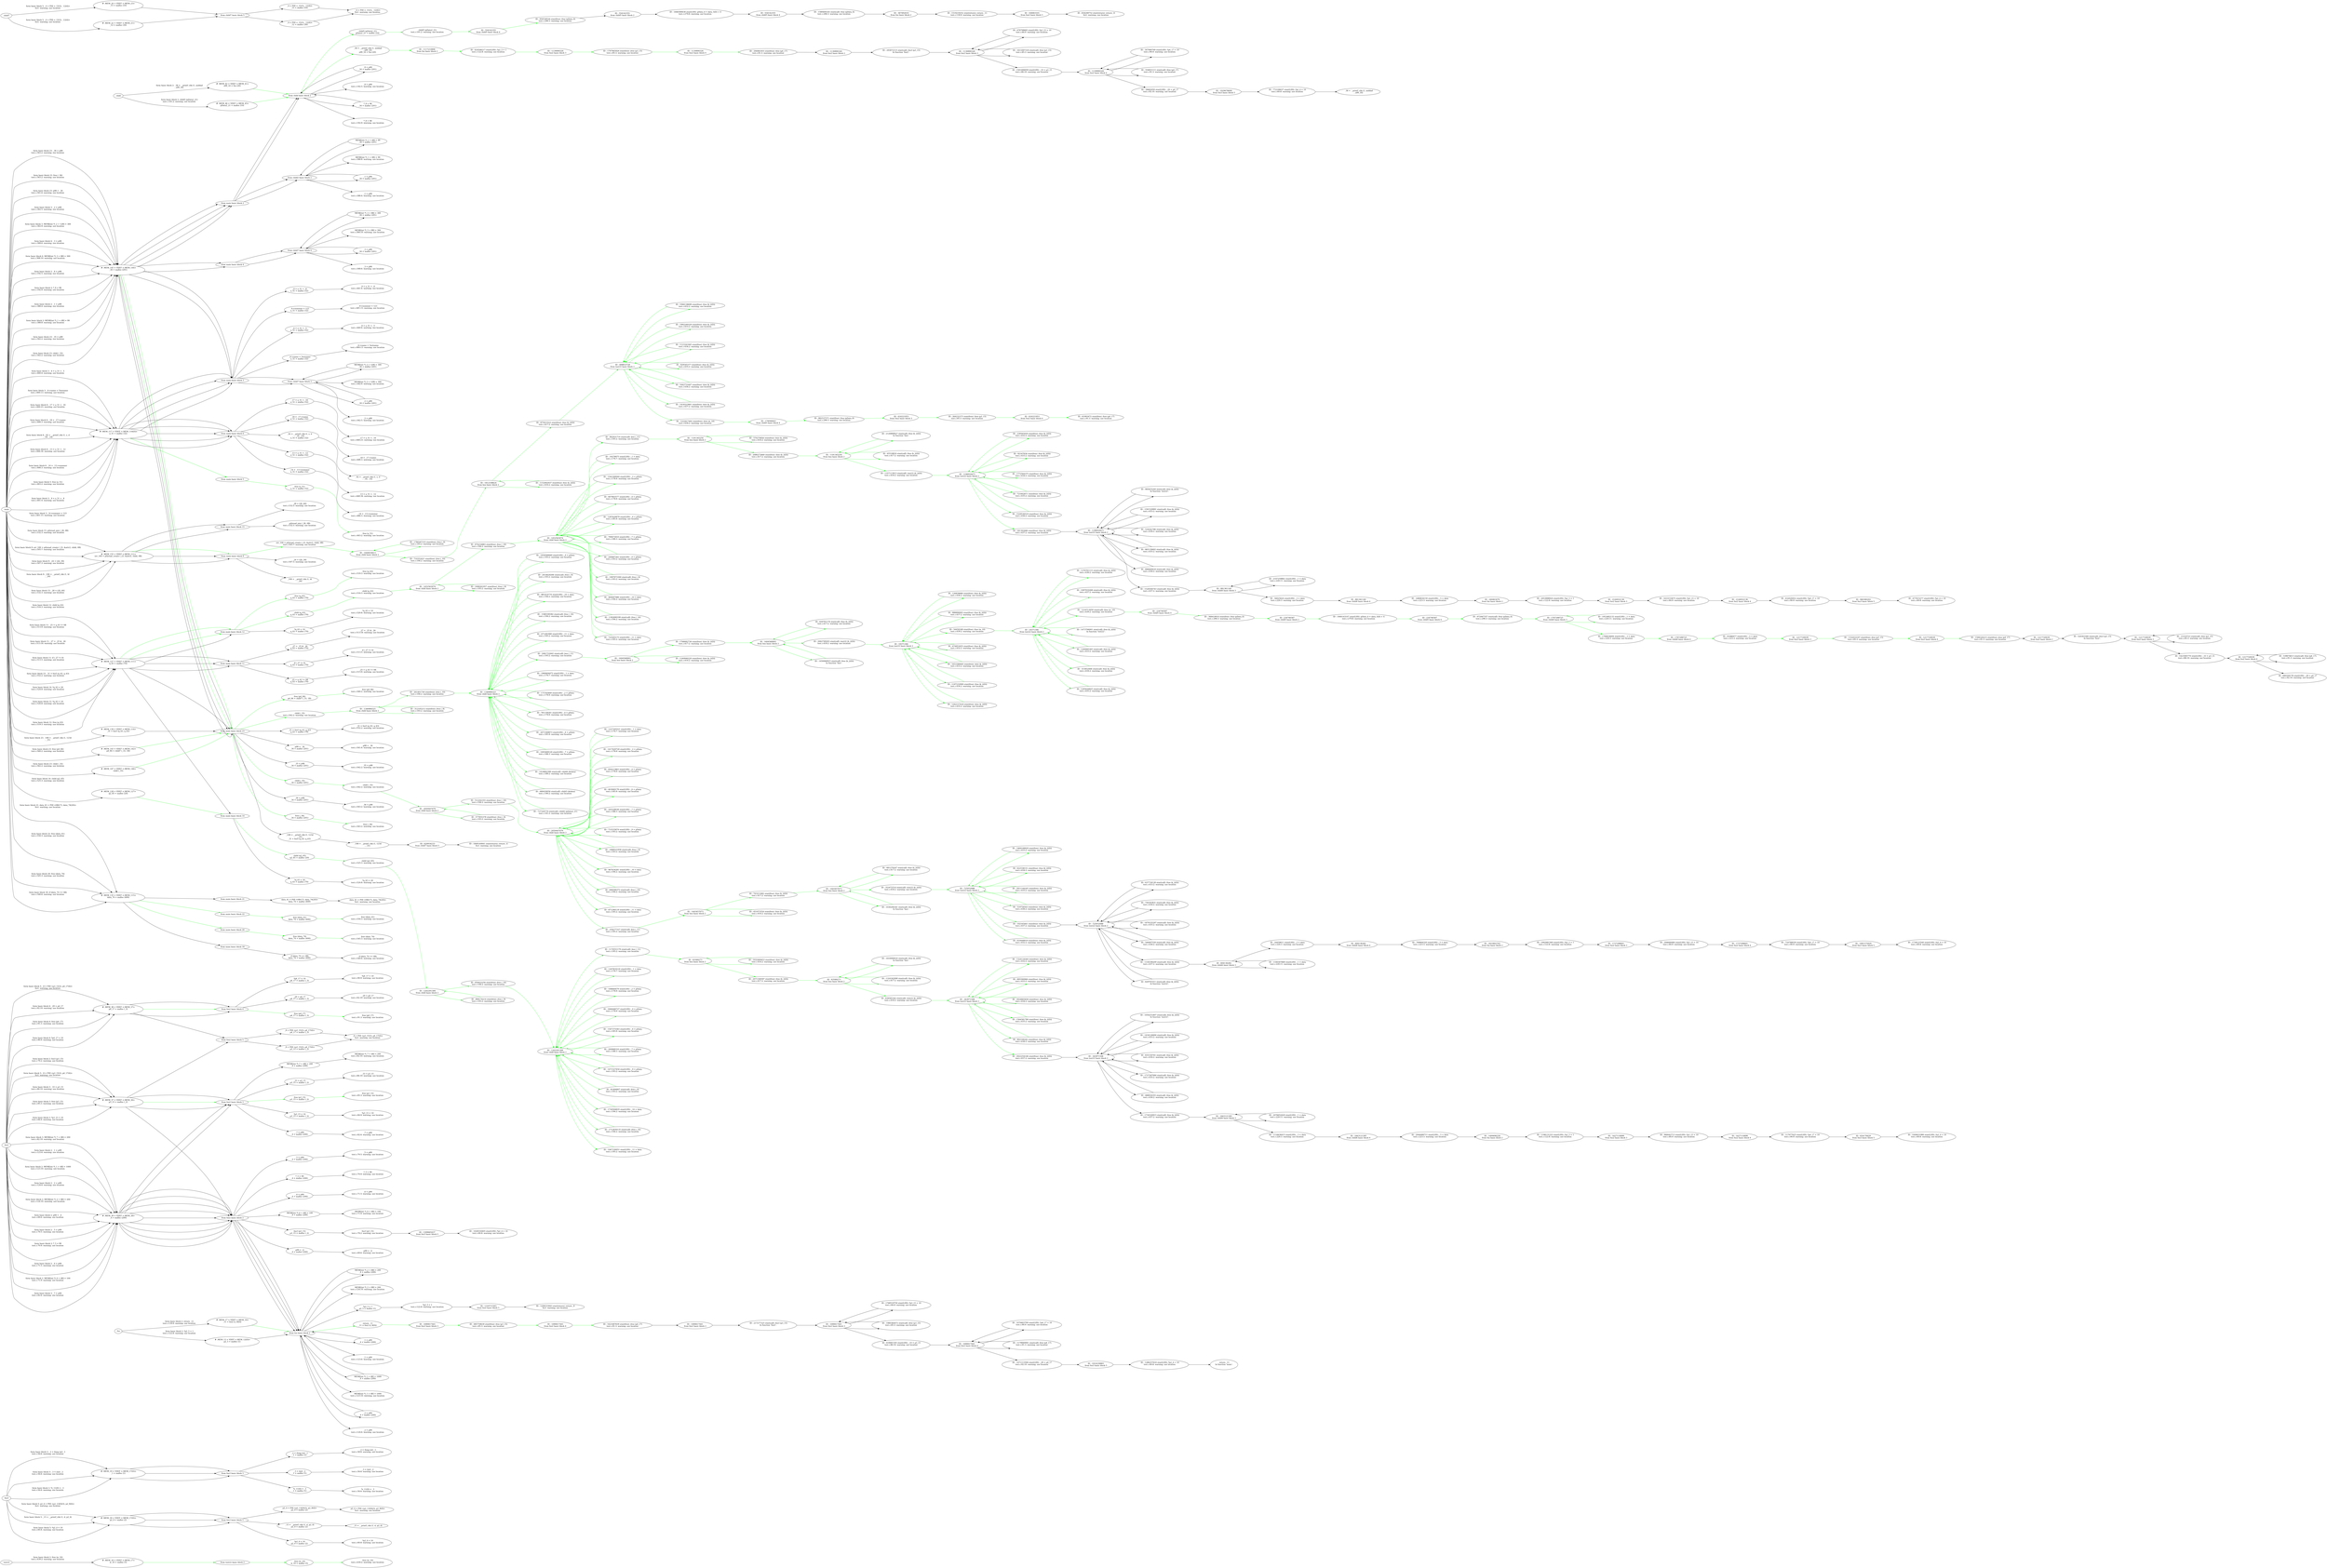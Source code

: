 digraph {rankdir = LR; rank=same; nodesep=1.0; 


" test22
"->


" # .MEM_18 = VDEF <.MEM_17>
w_10 = malloc (5)

"

[label=" form basic block 2: free (w_10)
test.c:439:2: warning: use location

" ]

" # .MEM_18 = VDEF <.MEM_17>
w_10 = malloc (5)

"->

" from test22 basic block 2"


->" free (w_10)
w_10 = malloc (5)
"

->" free (w_10)
test.c:439:2: warning: use location

"

[color="green" ]








" foo3
"->


" # .MEM_19 = VDEF <.MEM_17(D)>
_1 = malloc (1)

"

[label=" form basic block 3: _2 = (long int) _1
test.c:56:6: warning: use location

" ]

" # .MEM_19 = VDEF <.MEM_17(D)>
_1 = malloc (1)

"->

" from foo3 basic block 3"


->" _2 = (long int) _1
_1 = malloc (1)
"

->" _2 = (long int) _1
test.c:56:6: warning: use location

"

" foo3
"->


" # .MEM_19 = VDEF <.MEM_17(D)>
_1 = malloc (1)

"

[label=" form basic block 3: _3 = (int) _2
test.c:56:6: warning: use location

" ]

" # .MEM_19 = VDEF <.MEM_17(D)>
_1 = malloc (1)

"->

" from foo3 basic block 3"


->" _3 = (int) _2
_1 = malloc (1)
"

->" _3 = (int) _2
test.c:56:6: warning: use location

"

" foo3
"->


" # .MEM_19 = VDEF <.MEM_17(D)>
_1 = malloc (1)

"

[label=" form basic block 3: *z_11(D) = _3
test.c:56:6: warning: use location

" ]

" # .MEM_19 = VDEF <.MEM_17(D)>
_1 = malloc (1)

"->

" from foo3 basic block 3"


->" *z_11(D) = _3
_1 = malloc (1)
"

->" *z_11(D) = _3
test.c:56:6: warning: use location

"








" foo3
"->


" # .MEM_18 = VDEF <.MEM_17(D)>
p2_9 = malloc (2)

"

[label=" form basic block 5: p2_4 = PHI <p2_13(D)(3), p2_9(4)>
lto1: warning: use location
" ]

" # .MEM_18 = VDEF <.MEM_17(D)>
p2_9 = malloc (2)

"->

" from foo3 basic block 5"


->" p2_4 = PHI <p2_13(D)(3), p2_9(4)>
p2_9 = malloc (2)
"

->" p2_4 = PHI <p2_13(D)(3), p2_9(4)>
lto1: warning: use location
"


" foo3
"->


" # .MEM_18 = VDEF <.MEM_17(D)>
p2_9 = malloc (2)

"

[label=" form basic block 5: _15 = __printf_chk (1, d, p2_4)
" ]

" # .MEM_18 = VDEF <.MEM_17(D)>
p2_9 = malloc (2)

"->

" from foo3 basic block 5"


->" _15 = __printf_chk (1, d, p2_4)
p2_9 = malloc (2)
"

->" _15 = __printf_chk (1, d, p2_4)
"


" foo3
"->


" # .MEM_18 = VDEF <.MEM_17(D)>
p2_9 = malloc (2)

"

[label=" form basic block 5: *p2_4 = 10
test.c:60:8: warning: use location

" ]

" # .MEM_18 = VDEF <.MEM_17(D)>
p2_9 = malloc (2)

"->

" from foo3 basic block 5"


->" *p2_4 = 10
p2_9 = malloc (2)
"

->" *p2_4 = 10
test.c:60:8: warning: use location

"














" foo2
"->


" # .MEM_37 = VDEF <.MEM_36>
p3_15 = malloc (_2)

"

[label=" form basic block 5: _8 = PHI <p3_15(3), p4_17(4)>
lto1: warning: use location
" ]

" # .MEM_37 = VDEF <.MEM_36>
p3_15 = malloc (_2)

"->

" from foo2 basic block 5"


->" _8 = PHI <p3_15(3), p4_17(4)>
p3_15 = malloc (_2)
"

->" _8 = PHI <p3_15(3), p4_17(4)>
lto1: warning: use location
"


" foo2
"->


" # .MEM_37 = VDEF <.MEM_36>
p3_15 = malloc (_2)

"

[label=" form basic block 3: _33 = p3_15
test.c:86:10: warning: use location

" ]

" # .MEM_37 = VDEF <.MEM_36>
p3_15 = malloc (_2)

"->

" from foo2 basic block 3"


->" _33 = p3_15
p3_15 = malloc (_2)
"

->" _33 = p3_15
test.c:86:10: warning: use location

"

" foo2
"->


" # .MEM_37 = VDEF <.MEM_36>
p3_15 = malloc (_2)

"

[label=" form basic block 3: free (p3_15)
test.c:85:3: warning: use location

" ]

" # .MEM_37 = VDEF <.MEM_36>
p3_15 = malloc (_2)

"->

" from foo2 basic block 3"


->" free (p3_15)
p3_15 = malloc (_2)
"

->" free (p3_15)
test.c:85:3: warning: use location

"

[color="green" ]


" foo2
"->


" # .MEM_37 = VDEF <.MEM_36>
p3_15 = malloc (_2)

"

[label=" form basic block 3: *p3_15 = 10
test.c:84:9: warning: use location

" ]

" # .MEM_37 = VDEF <.MEM_36>
p3_15 = malloc (_2)

"->

" from foo2 basic block 3"


->" *p3_15 = 10
p3_15 = malloc (_2)
"

->" *p3_15 = 10
test.c:84:9: warning: use location

"

" foo2
"->


" # .MEM_37 = VDEF <.MEM_36>
p3_15 = malloc (_2)

"

[label=" form basic block 2: foo3 (p3_15)
test.c:79:2: warning: use location

" ]

" # .MEM_37 = VDEF <.MEM_36>
p3_15 = malloc (_2)

"->

" from foo2 basic block 2"


->" foo3 (p3_15)
p3_15 = malloc (_2)
"

->" foo3 (p3_15)
test.c:79:2: warning: use location

"


->"ID : 1309665437
from foo3 basic block 5"->


" ID : 1028316405 stmt(LHS) :*p2_4 = 10
test.c:60:8: warning: use location

"








" foo2
"->


" # .MEM_38 = VDEF <.MEM_37>
p4_17 = malloc (_3)

"

[label=" form basic block 5: _8 = PHI <p3_15(3), p4_17(4)>
lto1: warning: use location
" ]

" # .MEM_38 = VDEF <.MEM_37>
p4_17 = malloc (_3)

"->

" from foo2 basic block 5"


->" _8 = PHI <p3_15(3), p4_17(4)>
p4_17 = malloc (_3)
"

->" _8 = PHI <p3_15(3), p4_17(4)>
lto1: warning: use location
"


" foo2
"->


" # .MEM_38 = VDEF <.MEM_37>
p4_17 = malloc (_3)

"

[label=" form basic block 4: _29 = p4_17
test.c:92:10: warning: use location

" ]

" # .MEM_38 = VDEF <.MEM_37>
p4_17 = malloc (_3)

"->

" from foo2 basic block 4"


->" _29 = p4_17
p4_17 = malloc (_3)
"

->" _29 = p4_17
test.c:92:10: warning: use location

"

" foo2
"->


" # .MEM_38 = VDEF <.MEM_37>
p4_17 = malloc (_3)

"

[label=" form basic block 4: free (p4_17)
test.c:91:3: warning: use location

" ]

" # .MEM_38 = VDEF <.MEM_37>
p4_17 = malloc (_3)

"->

" from foo2 basic block 4"


->" free (p4_17)
p4_17 = malloc (_3)
"

->" free (p4_17)
test.c:91:3: warning: use location

"

[color="green" ]


" foo2
"->


" # .MEM_38 = VDEF <.MEM_37>
p4_17 = malloc (_3)

"

[label=" form basic block 4: *p4_17 = 10
test.c:90:9: warning: use location

" ]

" # .MEM_38 = VDEF <.MEM_37>
p4_17 = malloc (_3)

"->

" from foo2 basic block 4"


->" *p4_17 = 10
p4_17 = malloc (_3)
"

->" *p4_17 = 10
test.c:90:9: warning: use location

"








" foo2
"->


" # .MEM_39 = VDEF <.MEM_38>
_4 = malloc (200)

"

[label=" form basic block 2: p99 = _4
test.c:69:6: warning: use location

" ]

" # .MEM_39 = VDEF <.MEM_38>
_4 = malloc (200)

"->

" from foo2 basic block 2"


->" p99 = _4
_4 = malloc (200)
"

->" p99 = _4
test.c:69:6: warning: use location

"

" foo2
"->


" # .MEM_39 = VDEF <.MEM_38>
_4 = malloc (200)

"

[label=" form basic block 2: _5 = p99
test.c:70:5: warning: use location

" ]

" # .MEM_39 = VDEF <.MEM_38>
_4 = malloc (200)

"->

" from foo2 basic block 2"


->" _5 = p99
_4 = malloc (200)
"

->" _5 = p99
test.c:70:5: warning: use location

"

" foo2
"->


" # .MEM_39 = VDEF <.MEM_38>
_4 = malloc (200)

"

[label=" form basic block 2: *_5 = 99
test.c:70:9: warning: use location

" ]

" # .MEM_39 = VDEF <.MEM_38>
_4 = malloc (200)

"->

" from foo2 basic block 2"


->" *_5 = 99
_4 = malloc (200)
"

->" *_5 = 99
test.c:70:9: warning: use location

"

" foo2
"->


" # .MEM_39 = VDEF <.MEM_38>
_4 = malloc (200)

"

[label=" form basic block 2: _6 = p99
test.c:71:5: warning: use location

" ]

" # .MEM_39 = VDEF <.MEM_38>
_4 = malloc (200)

"->

" from foo2 basic block 2"


->" _6 = p99
_4 = malloc (200)
"

->" _6 = p99
test.c:71:5: warning: use location

"

" foo2
"->


" # .MEM_39 = VDEF <.MEM_38>
_4 = malloc (200)

"

[label=" form basic block 2: MEM[(int *)_6 + 4B] = 100
test.c:71:9: warning: use location

" ]

" # .MEM_39 = VDEF <.MEM_38>
_4 = malloc (200)

"->

" from foo2 basic block 2"


->" MEM[(int *)_6 + 4B] = 100
_4 = malloc (200)
"

->" MEM[(int *)_6 + 4B] = 100
test.c:71:9: warning: use location

"

" foo2
"->


" # .MEM_39 = VDEF <.MEM_38>
_4 = malloc (200)

"

[label=" form basic block 3: _7 = p99
test.c:82:6: warning: use location

" ]

" # .MEM_39 = VDEF <.MEM_38>
_4 = malloc (200)

"->

" from foo2 basic block 3"


->" _7 = p99
_4 = malloc (200)
"

->" _7 = p99
test.c:82:6: warning: use location

"

" foo2
"->


" # .MEM_39 = VDEF <.MEM_38>
_4 = malloc (200)

"

[label=" form basic block 3: MEM[(int *)_7 + 4B] = 200
test.c:82:10: warning: use location

" ]

" # .MEM_39 = VDEF <.MEM_38>
_4 = malloc (200)

"->

" from foo2 basic block 3"


->" MEM[(int *)_7 + 4B] = 200
_4 = malloc (200)
"

->" MEM[(int *)_7 + 4B] = 200
test.c:82:10: warning: use location

"

" foo2
"->


" # .MEM_39 = VDEF <.MEM_38>
_4 = malloc (200)

"

[label=" form basic block 2: _1 = p99
test.c:123:6: warning: use location

" ]

" # .MEM_39 = VDEF <.MEM_38>
_4 = malloc (200)

"->

" from foo2 basic block 2"


->" from foo basic block 2"

->" _1 = p99
_4 = malloc (200)
"

->" from foo basic block 2"

->" _1 = p99
test.c:123:6: warning: use location

"

" foo2
"->


" # .MEM_39 = VDEF <.MEM_38>
_4 = malloc (200)

"

[label=" form basic block 2: MEM[(int *)_1 + 4B] = 1000
test.c:123:10: warning: use location

" ]

" # .MEM_39 = VDEF <.MEM_38>
_4 = malloc (200)

"->

" from foo2 basic block 2"


->" from foo basic block 2"

->" MEM[(int *)_1 + 4B] = 1000
_4 = malloc (200)
"

->" from foo basic block 2"

->" MEM[(int *)_1 + 4B] = 1000
test.c:123:10: warning: use location

"

" foo2
"->


" # .MEM_39 = VDEF <.MEM_38>
_4 = malloc (200)

"

[label=" form basic block 2: _2 = p99
test.c:124:6: warning: use location

" ]

" # .MEM_39 = VDEF <.MEM_38>
_4 = malloc (200)

"->

" from foo2 basic block 2"


->" from foo basic block 2"

->" _2 = p99
_4 = malloc (200)
"

->" from foo basic block 2"

->" _2 = p99
test.c:124:6: warning: use location

"

" foo2
"->


" # .MEM_39 = VDEF <.MEM_38>
_4 = malloc (200)

"

[label=" form basic block 2: MEM[(int *)_2 + 8B] = 200
test.c:124:10: warning: use location

" ]

" # .MEM_39 = VDEF <.MEM_38>
_4 = malloc (200)

"->

" from foo2 basic block 2"


->" from foo basic block 2"

->" MEM[(int *)_2 + 8B] = 200
_4 = malloc (200)
"

->" from foo basic block 2"

->" MEM[(int *)_2 + 8B] = 200
test.c:124:10: warning: use location

"








" foo
"->


" # .MEM_13 = VDEF <.MEM_12(D)>
p2_5 = malloc (1)

"

[label=" form basic block 2: *p2_5 = 1
test.c:122:8: warning: use location

" ]

" # .MEM_13 = VDEF <.MEM_12(D)>
p2_5 = malloc (1)

"->

" from foo basic block 2"


->" *p2_5 = 1
p2_5 = malloc (1)
"

->" *p2_5 = 1
test.c:122:8: warning: use location

"








->" ID : 1316715363
from foo2 basic block 5"->

" ID : 1208333943 stmt(return) :return _8
lto1: warning: use location
"


" foo
"->


" # .MEM_17 = VDEF <.MEM_16>
_11 = foo2 (z_9(D))

"

[label=" form basic block 2: return _11
test.c:139:9: warning: use location
" ]

" # .MEM_17 = VDEF <.MEM_16>
_11 = foo2 (z_9(D))

"->

" from foo basic block 2"


->" return _11
_11 = foo2 (z_9(D))
"


->" ID : 1090617441
from foo2 basic block 3"->

" ID : 685759639 stmt(free) :free (p3_15)
test.c:85:3: warning: use location
"

[color="green" ]

" ID : 685759639 stmt(free) :free (p3_15)
test.c:85:3: warning: use location
"


->" ID : 1090617441
from foo2 basic block 4"->

" ID : 1621687839 stmt(free) :free (p4_17)
test.c:91:3: warning: use location
"

[color="green" ]

" ID : 1621687839 stmt(free) :free (p4_17)
test.c:91:3: warning: use location
"


->"ID : 1090617441
from foo2 basic block 2"->

" ID : 217277325 stmt(call) :foo3 (p3_15)
In function ‘foo2’:

"


->"ID : 1090617441
from foo2 basic block 3"->


" ID : 1768519750 stmt(LHS) :*p3_15 = 10
test.c:84:9: warning: use location

"


->"ID : 1090617441
from foo2 basic block 3"->

" ID : 1980360472 stmt(call) :free (p3_15)
test.c:85:3: warning: use location

"


->"ID : 1090617441
from foo2 basic block 3"->


" ID : 618461165 stmt(LHS) :_33 = p3_15
test.c:86:10: warning: use location

"


->"ID : 1090617441
from foo2 basic block 4"->


" ID : 1070603700 stmt(LHS) :*p4_17 = 10
test.c:90:9: warning: use location

"


->"ID : 1090617441
from foo2 basic block 4"->

" ID : 1179840941 stmt(call) :free (p4_17)
test.c:91:3: warning: use location

"


->"ID : 1090617441
from foo2 basic block 4"->


" ID : 1471113594 stmt(LHS) :_29 = p4_17
test.c:92:10: warning: use location

"


->"ID : 1910239883
from foo3 basic block 5"->


" ID : 1286257616 stmt(LHS) :*p2_4 = 10
test.c:60:8: warning: use location

"


->" return _11
In function ‘main’:

"














" child
"->


" # .MEM_46 = VDEF <.MEM_45>
pData2_21 = malloc (10)

"

[label=" form basic block 2: child5 (pData2_21)
test.c:191:2: warning: use location

" ]

" # .MEM_46 = VDEF <.MEM_45>
pData2_21 = malloc (10)

"->

" from child basic block 2"


->" child5 (pData2_21)
pData2_21 = malloc (10)
"

->" child5 (pData2_21)
test.c:191:2: warning: use location

"


->" ID : 554142355
from child5 basic block 4"->

" ID : 950538526 stmt(free) :free (pData_6)
test.c:296:3: warning: use location
"

[color="green" ]

" ID : 950538526 stmt(free) :free (pData_6)
test.c:296:3: warning: use location
"


->"ID : 554142355
from child5 basic block 2"->


" ID : 1846580639 stmt(LHS) :pData_6 = data_5(D) + 4
test.c:279:8: warning: use location

"


->"ID : 554142355
from child5 basic block 4"->

" ID : 1589494165 stmt(call) :free (pData_6)
test.c:296:3: warning: use location

"








->" ID : 367492010
from foo basic block 2"->

" ID : 1519219252 stmt(return) :return _11
test.c:139:9: warning: use location
"


->" ID : 164663101
from foo2 basic block 5"->

" ID : 834208752 stmt(return) :return _8
lto1: warning: use location
"


" child
"->


" # .MEM_42 = VDEF <.MEM_41>
a99_16 = foo (20)

"

[label=" form basic block 2: _38 = __printf_chk (1, asddad
, a99_16)
" ]

" # .MEM_42 = VDEF <.MEM_41>
a99_16 = foo (20)

"->

" from child basic block 2"


->" _38 = __printf_chk (1, asddad
, a99_16)
a99_16 = foo (20)
"


->"ID : 1117233806
from foo basic block 2"->


" ID : 624508217 stmt(LHS) :*p2_5 = 1
test.c:122:8: warning: use location

"


->" ID : 1130890326
from foo2 basic block 3"->

" ID : 1797965926 stmt(free) :free (p3_15)
test.c:85:3: warning: use location
"

[color="green" ]

" ID : 1797965926 stmt(free) :free (p3_15)
test.c:85:3: warning: use location
"


->" ID : 1130890326
from foo2 basic block 4"->

" ID : 294981955 stmt(free) :free (p4_17)
test.c:91:3: warning: use location
"

[color="green" ]

" ID : 294981955 stmt(free) :free (p4_17)
test.c:91:3: warning: use location
"


->"ID : 1130890326
from foo2 basic block 2"->

" ID : 293072115 stmt(call) :foo3 (p3_15)
In function ‘foo2’:

"


->"ID : 1130890326
from foo2 basic block 3"->


" ID : 678798683 stmt(LHS) :*p3_15 = 10
test.c:84:9: warning: use location

"


->"ID : 1130890326
from foo2 basic block 3"->

" ID : 1611697318 stmt(call) :free (p3_15)
test.c:85:3: warning: use location

"


->"ID : 1130890326
from foo2 basic block 3"->


" ID : 1501406059 stmt(LHS) :_33 = p3_15
test.c:86:10: warning: use location

"


->"ID : 1130890326
from foo2 basic block 4"->


" ID : 307990769 stmt(LHS) :*p4_17 = 10
test.c:90:9: warning: use location

"


->"ID : 1130890326
from foo2 basic block 4"->

" ID : 554831111 stmt(call) :free (p4_17)
test.c:91:3: warning: use location

"


->"ID : 1130890326
from foo2 basic block 4"->


" ID : 39682050 stmt(LHS) :_29 = p4_17
test.c:92:10: warning: use location

"


->"ID : 1929678608
from foo3 basic block 5"->


" ID : 772108437 stmt(LHS) :*p2_4 = 10
test.c:60:8: warning: use location

"


->" _38 = __printf_chk (1, asddad
, a99_16)
"








" child7
"->


" # .MEM_24 = VDEF <.MEM_23>
_15 = malloc (10)

"

[label=" form basic block 5: _4 = PHI <_15(3), _12(4)>
lto1: warning: use location
" ]

" # .MEM_24 = VDEF <.MEM_23>
_15 = malloc (10)

"->

" from child7 basic block 5"


->" _4 = PHI <_15(3), _12(4)>
_15 = malloc (10)
"

->" _4 = PHI <_15(3), _12(4)>
lto1: warning: use location
"








" child7
"->


" # .MEM_22 = VDEF <.MEM_21>
_12 = malloc (30)

"

[label=" form basic block 5: _4 = PHI <_15(3), _12(4)>
lto1: warning: use location
" ]

" # .MEM_22 = VDEF <.MEM_21>
_12 = malloc (30)

"->

" from child7 basic block 5"


->" _4 = PHI <_15(3), _12(4)>
_12 = malloc (30)
"

->" _4 = PHI <_15(3), _12(4)>
lto1: warning: use location
"








" main
"->


" # .MEM_117 = VDEF <.MEM_116(D)>
a_51 = malloc (32)

"

[label=" form basic block 6: _17 = a_51 + _16
test.c:466:23: warning: use location

" ]

" # .MEM_117 = VDEF <.MEM_116(D)>
a_51 = malloc (32)

"->

" from main basic block 6"


->" _17 = a_51 + _16
a_51 = malloc (32)
"

->" _17 = a_51 + _16
test.c:466:23: warning: use location

"

" main
"->


" # .MEM_117 = VDEF <.MEM_116(D)>
a_51 = malloc (32)

"

[label=" form basic block 6: _18 = _17->name
test.c:466:3: warning: use location

" ]

" # .MEM_117 = VDEF <.MEM_116(D)>
a_51 = malloc (32)

"->

" from main basic block 6"


->" _18 = _17->name
a_51 = malloc (32)
"

->" _18 = _17->name
test.c:466:3: warning: use location

"

" main
"->


" # .MEM_117 = VDEF <.MEM_116(D)>
a_51 = malloc (32)

"

[label=" form basic block 6: _92 = __printf_chk (1, s, d
, _18, _14)
" ]

" # .MEM_117 = VDEF <.MEM_116(D)>
a_51 = malloc (32)

"->

" from main basic block 6"


->" _92 = __printf_chk (1, s, d
, _18, _14)
a_51 = malloc (32)
"

->" _92 = __printf_chk (1, s, d
, _18, _14)
"


" main
"->


" # .MEM_117 = VDEF <.MEM_116(D)>
a_51 = malloc (32)

"

[label=" form basic block 6: _13 = a_51 + _12
test.c:466:34: warning: use location

" ]

" # .MEM_117 = VDEF <.MEM_116(D)>
a_51 = malloc (32)

"->

" from main basic block 6"


->" _13 = a_51 + _12
a_51 = malloc (32)
"

->" _13 = a_51 + _12
test.c:466:34: warning: use location

"

" main
"->


" # .MEM_117 = VDEF <.MEM_116(D)>
a_51 = malloc (32)

"

[label=" form basic block 6: _14 = _13->nummer
test.c:466:3: warning: use location

" ]

" # .MEM_117 = VDEF <.MEM_116(D)>
a_51 = malloc (32)

"->

" from main basic block 6"


->" _14 = _13->nummer
a_51 = malloc (32)
"

->" _14 = _13->nummer
test.c:466:3: warning: use location

"

" main
"->


" # .MEM_117 = VDEF <.MEM_116(D)>
a_51 = malloc (32)

"

[label=" form basic block 5: free (a_51)
test.c:463:2: warning: use location

" ]

" # .MEM_117 = VDEF <.MEM_116(D)>
a_51 = malloc (32)

"->

" from main basic block 5"


->" free (a_51)
a_51 = malloc (32)
"

->" free (a_51)
test.c:463:2: warning: use location

"

[color="green" ]


" main
"->


" # .MEM_117 = VDEF <.MEM_116(D)>
a_51 = malloc (32)

"

[label=" form basic block 3: _9 = a_51 + _8
test.c:461:4: warning: use location

" ]

" # .MEM_117 = VDEF <.MEM_116(D)>
a_51 = malloc (32)

"->

" from main basic block 3"


->" _9 = a_51 + _8
a_51 = malloc (32)
"

->" _9 = a_51 + _8
test.c:461:4: warning: use location

"

" main
"->


" # .MEM_117 = VDEF <.MEM_116(D)>
a_51 = malloc (32)

"

[label=" form basic block 3: _9->nummer = 123
test.c:461:15: warning: use location

" ]

" # .MEM_117 = VDEF <.MEM_116(D)>
a_51 = malloc (32)

"->

" from main basic block 3"


->" _9->nummer = 123
a_51 = malloc (32)
"

->" _9->nummer = 123
test.c:461:15: warning: use location

"

" main
"->


" # .MEM_117 = VDEF <.MEM_116(D)>
a_51 = malloc (32)

"

[label=" form basic block 3: _6 = a_51 + _5
test.c:460:4: warning: use location

" ]

" # .MEM_117 = VDEF <.MEM_116(D)>
a_51 = malloc (32)

"->

" from main basic block 3"


->" _6 = a_51 + _5
a_51 = malloc (32)
"

->" _6 = a_51 + _5
test.c:460:4: warning: use location

"

" main
"->


" # .MEM_117 = VDEF <.MEM_116(D)>
a_51 = malloc (32)

"

[label=" form basic block 3: _6->name = Testname
test.c:460:13: warning: use location

" ]

" # .MEM_117 = VDEF <.MEM_116(D)>
a_51 = malloc (32)

"->

" from main basic block 3"


->" _6->name = Testname
a_51 = malloc (32)
"

->" _6->name = Testname
test.c:460:13: warning: use location

"











" main
"->


" # .MEM_155 = VDEF <.MEM_111>
err_100 = pthread_create (_23, &attr2, child, 0B)

"

[label=" form basic block 9: _24 = t2[i_39]
test.c:507:3: warning: use location

" ]

" # .MEM_155 = VDEF <.MEM_111>
err_100 = pthread_create (_23, &attr2, child, 0B)

"->

" from main basic block 9"

->" _24 = t2[i_39]
test.c:507:3: warning: use location

"

" main
"->


" # .MEM_155 = VDEF <.MEM_111>
err_100 = pthread_create (_23, &attr2, child, 0B)

"

[label=" form basic block 9: _106 = __printf_chk (1, ld
, _24)
" ]

" # .MEM_155 = VDEF <.MEM_111>
err_100 = pthread_create (_23, &attr2, child, 0B)

"->

" from main basic block 9"

->" _106 = __printf_chk (1, ld
, _24)
"


" main
"->


" # .MEM_155 = VDEF <.MEM_111>
err_100 = pthread_create (_23, &attr2, child, 0B)

"

[label=" form basic block 15: _28 = t2[i_40]
test.c:532:3: warning: use location

" ]

" # .MEM_155 = VDEF <.MEM_111>
err_100 = pthread_create (_23, &attr2, child, 0B)

"->

" from main basic block 15"

->" _28 = t2[i_40]
test.c:532:3: warning: use location

"

" main
"->


" # .MEM_155 = VDEF <.MEM_111>
err_100 = pthread_create (_23, &attr2, child, 0B)

"

[label=" form basic block 15: pthread_join (_28, 0B)
test.c:532:3: warning: use location

" ]

" # .MEM_155 = VDEF <.MEM_111>
err_100 = pthread_create (_23, &attr2, child, 0B)

"->

" from main basic block 15"

->" pthread_join (_28, 0B)
test.c:532:3: warning: use location

"


" main
"->


" # .MEM_155 = VDEF <.MEM_111>
err_100 = pthread_create (_23, &attr2, child, 0B)

"

[label=" form basic block 9: err_100 = pthread_create (_23, &attr2, child, 0B)
test.c:505:7: warning: use location
" ]

" # .MEM_155 = VDEF <.MEM_111>
err_100 = pthread_create (_23, &attr2, child, 0B)

"->

" from main basic block 9"

->" err_100 = pthread_create (_23, &attr2, child, 0B)
test.c:505:7: warning: use location
"


->" ID : 1444616613
from child basic block 2"->

" ID : 1780267333 stmt(free) :free (_9)
test.c:193:2: warning: use location
"

[color="green" ]

" ID : 1780267333 stmt(free) :free (_9)
test.c:193:2: warning: use location
"


->" ID : 1444616613
from child basic block 2"->

" ID : 710352421 stmt(free) :free (_10)
test.c:194:2: warning: use location
"

[color="green" ]

" ID : 710352421 stmt(free) :free (_10)
test.c:194:2: warning: use location
"


->" ID : 1812108624
from boo basic block 2"->

" ID : 1152002937 stmt(free) :free (b_2(D))
test.c:416:2: warning: use location
"

[color="green" ]

" ID : 1152002937 stmt(free) :free (b_2(D))
test.c:416:2: warning: use location
"


->" ID : 1812108624
from boo basic block 2"->

" ID : 875015523 stmt(free) :free (b_2(D))
test.c:417:2: warning: use location
"

[color="green" ]

" ID : 875015523 stmt(free) :free (b_2(D))
test.c:417:2: warning: use location
"


->" ID : 498833728
from test22 basic block 2"->

" ID : 1946138699 stmt(free) :free (k_2(D))
test.c:432:2: warning: use location
"

[color="green" ]

" ID : 1946138699 stmt(free) :free (k_2(D))
test.c:432:2: warning: use location
"


->" ID : 498833728
from test22 basic block 2"->

" ID : 1992249329 stmt(free) :free (k_2(D))
test.c:433:2: warning: use location
"

[color="green" ]

" ID : 1992249329 stmt(free) :free (k_2(D))
test.c:433:2: warning: use location
"


->" ID : 498833728
from test22 basic block 2"->

" ID : 1123341945 stmt(free) :free (k_2(D))
test.c:434:2: warning: use location
"

[color="green" ]

" ID : 1123341945 stmt(free) :free (k_2(D))
test.c:434:2: warning: use location
"


->" ID : 498833728
from test22 basic block 2"->

" ID : 929545377 stmt(free) :free (k_2(D))
test.c:435:2: warning: use location
"

[color="green" ]

" ID : 929545377 stmt(free) :free (k_2(D))
test.c:435:2: warning: use location
"


->" ID : 498833728
from test22 basic block 2"->

" ID : 1642731607 stmt(free) :free (k_2(D))
test.c:436:2: warning: use location
"

[color="green" ]

" ID : 1642731607 stmt(free) :free (k_2(D))
test.c:436:2: warning: use location
"


->" ID : 498833728
from test22 basic block 2"->

" ID : 1418323901 stmt(free) :free (k_2(D))
test.c:437:2: warning: use location
"

[color="green" ]

" ID : 1418323901 stmt(free) :free (k_2(D))
test.c:437:2: warning: use location
"


->" ID : 498833728
from test22 basic block 2"->

" ID : 1222617492 stmt(free) :free (w_10)
test.c:439:2: warning: use location
"

[color="green" ]

" ID : 1222617492 stmt(free) :free (w_10)
test.c:439:2: warning: use location
"


->" ID : 174046643
from child5 basic block 4"->

" ID : 882537571 stmt(free) :free (pData_6)
test.c:296:3: warning: use location
"

[color="green" ]

" ID : 882537571 stmt(free) :free (pData_6)
test.c:296:3: warning: use location
"


->" ID : 616221953
from foo2 basic block 3"->

" ID : 264232373 stmt(free) :free (p3_15)
test.c:85:3: warning: use location
"

[color="green" ]

" ID : 264232373 stmt(free) :free (p3_15)
test.c:85:3: warning: use location
"


->" ID : 616221953
from foo2 basic block 4"->

" ID : 61993472 stmt(free) :free (p4_17)
test.c:91:3: warning: use location
"

[color="green" ]

" ID : 61993472 stmt(free) :free (p4_17)
test.c:91:3: warning: use location
"








" main
"->


" # .MEM_127 = VDEF <.MEM_111>
q_63 = malloc (70)

"

[label=" form basic block 23: _31 = foo5 (q_63, q_63)
test.c:552:2: warning: use location

" ]

" # .MEM_127 = VDEF <.MEM_111>
q_63 = malloc (70)

"->

" from main basic block 23"


->" _31 = foo5 (q_63, q_63)
q_63 = malloc (70)
"

->" _31 = foo5 (q_63, q_63)
test.c:552:2: warning: use location

"


" main
"->


" # .MEM_127 = VDEF <.MEM_111>
q_63 = malloc (70)

"

[label=" form basic block 14: *q_63 = 20
test.c:524:8: warning: use location

" ]

" # .MEM_127 = VDEF <.MEM_111>
q_63 = malloc (70)

"->

" from main basic block 14"


->" *q_63 = 20
q_63 = malloc (70)
"

->" *q_63 = 20
test.c:524:8: warning: use location

"

" main
"->


" # .MEM_127 = VDEF <.MEM_111>
q_63 = malloc (70)

"

[label=" form basic block 12: *q_63 = 10
test.c:520:8: warning: use location

" ]

" # .MEM_127 = VDEF <.MEM_111>
q_63 = malloc (70)

"->

" from main basic block 12"


->" *q_63 = 10
q_63 = malloc (70)
"

->" *q_63 = 10
test.c:520:8: warning: use location

"

" main
"->


" # .MEM_127 = VDEF <.MEM_111>
q_63 = malloc (70)

"

[label=" form basic block 12: free (q_63)
test.c:519:3: warning: use location

" ]

" # .MEM_127 = VDEF <.MEM_111>
q_63 = malloc (70)

"->

" from main basic block 12"


->" free (q_63)
q_63 = malloc (70)
"

->" free (q_63)
test.c:519:3: warning: use location

"

[color="green" ]


" main
"->


" # .MEM_127 = VDEF <.MEM_111>
q_63 = malloc (70)

"

[label=" form basic block 12: child (q_63)
test.c:516:3: warning: use location

" ]

" # .MEM_127 = VDEF <.MEM_111>
q_63 = malloc (70)

"->

" from main basic block 12"


->" child (q_63)
q_63 = malloc (70)
"

->" child (q_63)
test.c:516:3: warning: use location

"


->" ID : 1452563074
from child basic block 2"->

" ID : 1008261957 stmt(free) :free (_9)
test.c:193:2: warning: use location
"

[color="green" ]

" ID : 1008261957 stmt(free) :free (_9)
test.c:193:2: warning: use location
"


->" ID : 1452563074
from child basic block 2"->

" ID : 674216883 stmt(free) :free (_10)
test.c:194:2: warning: use location
"

[color="green" ]

" ID : 674216883 stmt(free) :free (_10)
test.c:194:2: warning: use location
"


->"ID : 1452563074
from child basic block 2"->


" ID : 19278975 stmt(LHS) :_1 = data
test.c:176:7: warning: use location

"


->"ID : 1452563074
from child basic block 2"->


" ID : 1502340044 stmt(LHS) :_2 = pData
test.c:178:9: warning: use location

"


->"ID : 1452563074
from child basic block 2"->


" ID : 607903577 stmt(LHS) :_4 = pData
test.c:178:9: warning: use location

"


->"ID : 1452563074
from child basic block 2"->


" ID : 1287620879 stmt(LHS) :_6 = pData
test.c:185:9: warning: use location

"


->"ID : 1452563074
from child basic block 2"->


" ID : 799473010 stmt(LHS) :_7 = pData
test.c:188:3: warning: use location

"


->"ID : 1452563074
from child basic block 2"->


" ID : 240687262 stmt(LHS) :_9 = pData
test.c:193:2: warning: use location

"


->"ID : 1452563074
from child basic block 2"->

" ID : 1997973300 stmt(call) :free (_9)
test.c:193:2: warning: use location

"


->"ID : 1452563074
from child basic block 2"->


" ID : 464097986 stmt(LHS) :_10 = data
test.c:194:2: warning: use location

"


->"ID : 1452563074
from child basic block 2"->

" ID : 1392690199 stmt(call) :free (_10)
test.c:194:2: warning: use location

"


->"ID : 1452563074
from child basic block 2"->


" ID : 725505175 stmt(LHS) :_11 = data
test.c:195:2: warning: use location

"


->"ID : 1452563074
from child basic block 2"->

" ID : 962931714 stmt(call) :boo (_11)
test.c:195:2: warning: use location

"


->" ID : 1191345250
from boo basic block 2"->

" ID : 570270856 stmt(free) :free (b_2(D))
test.c:416:2: warning: use location
"

[color="green" ]

" ID : 570270856 stmt(free) :free (b_2(D))
test.c:416:2: warning: use location
"


->" ID : 1191345250
from boo basic block 2"->

" ID : 2086273660 stmt(free) :free (b_2(D))
test.c:417:2: warning: use location
"

[color="green" ]

" ID : 2086273660 stmt(free) :free (b_2(D))
test.c:417:2: warning: use location
"


->"ID : 1191345250
from boo basic block 2"->

" ID : 2120890627 stmt(call) :free (b_2(D))
In function ‘boo’:

"

->"ID : 1191345250
from boo basic block 2"->

" ID : 65518816 stmt(call) :free (b_2(D))
test.c:417:2: warning: use location

"

->"ID : 1191345250
from boo basic block 2"->

" ID : 1357113913 stmt(call) :test22 (b_2(D))
test.c:418:2: warning: use location

"


->" ID : 1196024471
from test22 basic block 2"->

" ID : 239565459 stmt(free) :free (k_2(D))
test.c:432:2: warning: use location
"

[color="green" ]

" ID : 239565459 stmt(free) :free (k_2(D))
test.c:432:2: warning: use location
"


->" ID : 1196024471
from test22 basic block 2"->

" ID : 92167836 stmt(free) :free (k_2(D))
test.c:433:2: warning: use location
"

[color="green" ]

" ID : 92167836 stmt(free) :free (k_2(D))
test.c:433:2: warning: use location
"


->" ID : 1196024471
from test22 basic block 2"->

" ID : 1772564375 stmt(free) :free (k_2(D))
test.c:434:2: warning: use location
"

[color="green" ]

" ID : 1772564375 stmt(free) :free (k_2(D))
test.c:434:2: warning: use location
"


->" ID : 1196024471
from test22 basic block 2"->

" ID : 721602871 stmt(free) :free (k_2(D))
test.c:435:2: warning: use location
"

[color="green" ]

" ID : 721602871 stmt(free) :free (k_2(D))
test.c:435:2: warning: use location
"


->" ID : 1196024471
from test22 basic block 2"->

" ID : 1529536519 stmt(free) :free (k_2(D))
test.c:436:2: warning: use location
"

[color="green" ]

" ID : 1529536519 stmt(free) :free (k_2(D))
test.c:436:2: warning: use location
"


->" ID : 1196024471
from test22 basic block 2"->

" ID : 241302680 stmt(free) :free (k_2(D))
test.c:437:2: warning: use location
"

[color="green" ]

" ID : 241302680 stmt(free) :free (k_2(D))
test.c:437:2: warning: use location
"


->"ID : 1196024471
from test22 basic block 2"->

" ID : 985835244 stmt(call) :free (k_2(D))
In function ‘test22’:

"

->"ID : 1196024471
from test22 basic block 2"->

" ID : 1591529991 stmt(call) :free (k_2(D))
test.c:433:2: warning: use location

"

->"ID : 1196024471
from test22 basic block 2"->

" ID : 518242786 stmt(call) :free (k_2(D))
test.c:434:2: warning: use location

"

->"ID : 1196024471
from test22 basic block 2"->

" ID : 865139402 stmt(call) :free (k_2(D))
test.c:435:2: warning: use location

"

->"ID : 1196024471
from test22 basic block 2"->

" ID : 896609418 stmt(call) :free (k_2(D))
test.c:436:2: warning: use location

"

->"ID : 1196024471
from test22 basic block 2"->

" ID : 1526504743 stmt(call) :free (k_2(D))
test.c:437:2: warning: use location

"


->"ID : 881361140
from child4 basic block 3"->


" ID : 2147259862 stmt(LHS) :_1 = data
test.c:220:11: warning: use location

"


->"ID : 881361140
from child4 basic block 3"->


" ID : 56025624 stmt(LHS) :_3 = data
test.c:220:3: warning: use location

"


->"ID : 881361140
from child4 basic block 4"->


" ID : 1680834150 stmt(LHS) :_5 = data
test.c:223:3: warning: use location

"


->"ID : 240463476
from foo basic block 2"->


" ID : 2053998924 stmt(LHS) :*p2_5 = 1
test.c:122:8: warning: use location

"


->"ID : 2144932136
from foo2 basic block 3"->


" ID : 1633153675 stmt(LHS) :*p3_15 = 10
test.c:84:9: warning: use location

"


->"ID : 2144932136
from foo2 basic block 4"->


" ID : 632020452 stmt(LHS) :*p4_17 = 10
test.c:90:9: warning: use location

"


->"ID : 960380202
from foo3 basic block 5"->


" ID : 677015277 stmt(LHS) :*p2_4 = 10
test.c:60:8: warning: use location

"


" main
"->


" # .MEM_127 = VDEF <.MEM_111>
q_63 = malloc (70)

"

[label=" form basic block 11: _25 = q_63 != 0B
test.c:513:9: warning: use location

" ]

" # .MEM_127 = VDEF <.MEM_111>
q_63 = malloc (70)

"->

" from main basic block 11"


->" _25 = q_63 != 0B
q_63 = malloc (70)
"

->" _25 = q_63 != 0B
test.c:513:9: warning: use location

"

" main
"->


" # .MEM_127 = VDEF <.MEM_111>
q_63 = malloc (70)

"

[label=" form basic block 11: _27 = _25 & _26
test.c:513:18: warning: use location

" ]

" # .MEM_127 = VDEF <.MEM_111>
q_63 = malloc (70)

"->

" from main basic block 11"


->" _27 = _25 & _26
q_63 = malloc (70)
"

->" _27 = _25 & _26
test.c:513:18: warning: use location

"

" main
"->


" # .MEM_127 = VDEF <.MEM_111>
q_63 = malloc (70)

"

[label=" form basic block 11: if (_27 != 0)
test.c:513:5: warning: use location

" ]

" # .MEM_127 = VDEF <.MEM_111>
q_63 = malloc (70)

"->

" from main basic block 11"


->" if (_27 != 0)
q_63 = malloc (70)
"

->" if (_27 != 0)
test.c:513:5: warning: use location

"








" main
"->


" # .MEM_128 = VDEF <.MEM_127>
q2_65 = malloc (20)

"

[label=" form basic block 14: child (q2_65)
test.c:525:3: warning: use location

" ]

" # .MEM_128 = VDEF <.MEM_127>
q2_65 = malloc (20)

"->

" from main basic block 14"


->" child (q2_65)
q2_65 = malloc (20)
"

->" child (q2_65)
test.c:525:3: warning: use location

"


->" ID : 1202291308
from child basic block 2"->

" ID : 899170214 stmt(free) :free (_9)
test.c:193:2: warning: use location
"

[color="green" ]

" ID : 899170214 stmt(free) :free (_9)
test.c:193:2: warning: use location
"


->" ID : 1202291308
from child basic block 2"->

" ID : 650422256 stmt(free) :free (_10)
test.c:194:2: warning: use location
"

[color="green" ]

" ID : 650422256 stmt(free) :free (_10)
test.c:194:2: warning: use location
"


->"ID : 1202291308
from child basic block 2"->


" ID : 1267810124 stmt(LHS) :_1 = data
test.c:176:7: warning: use location

"


->"ID : 1202291308
from child basic block 2"->


" ID : 108800479 stmt(LHS) :_2 = pData
test.c:178:9: warning: use location

"


->"ID : 1202291308
from child basic block 2"->


" ID : 1846446727 stmt(LHS) :_4 = pData
test.c:178:9: warning: use location

"


->"ID : 1202291308
from child basic block 2"->


" ID : 1507375583 stmt(LHS) :_6 = pData
test.c:185:9: warning: use location

"


->"ID : 1202291308
from child basic block 2"->


" ID : 200968316 stmt(LHS) :_7 = pData
test.c:188:3: warning: use location

"


->"ID : 1202291308
from child basic block 2"->


" ID : 1471527454 stmt(LHS) :_9 = pData
test.c:193:2: warning: use location

"


->"ID : 1202291308
from child basic block 2"->

" ID : 81494807 stmt(call) :free (_9)
test.c:193:2: warning: use location

"


->"ID : 1202291308
from child basic block 2"->


" ID : 1730504835 stmt(LHS) :_10 = data
test.c:194:2: warning: use location

"


->"ID : 1202291308
from child basic block 2"->

" ID : 1712830135 stmt(call) :free (_10)
test.c:194:2: warning: use location

"


->"ID : 1202291308
from child basic block 2"->


" ID : 1067330051 stmt(LHS) :_11 = data
test.c:195:2: warning: use location

"


->"ID : 1202291308
from child basic block 2"->

" ID : 1174551179 stmt(call) :boo (_11)
test.c:195:2: warning: use location

"


->" ID : 83589273
from boo basic block 2"->

" ID : 1932469453 stmt(free) :free (b_2(D))
test.c:416:2: warning: use location
"

[color="green" ]

" ID : 1932469453 stmt(free) :free (b_2(D))
test.c:416:2: warning: use location
"


->" ID : 83589273
from boo basic block 2"->

" ID : 2071160597 stmt(free) :free (b_2(D))
test.c:417:2: warning: use location
"

[color="green" ]

" ID : 2071160597 stmt(free) :free (b_2(D))
test.c:417:2: warning: use location
"


->"ID : 83589273
from boo basic block 2"->

" ID : 1610094016 stmt(call) :free (b_2(D))
In function ‘boo’:

"

->"ID : 83589273
from boo basic block 2"->

" ID : 1324342090 stmt(call) :free (b_2(D))
test.c:417:2: warning: use location

"

->"ID : 83589273
from boo basic block 2"->

" ID : 839565342 stmt(call) :test22 (b_2(D))
test.c:418:2: warning: use location

"


->" ID : 343971508
from test22 basic block 2"->

" ID : 1324118304 stmt(free) :free (k_2(D))
test.c:432:2: warning: use location
"

[color="green" ]

" ID : 1324118304 stmt(free) :free (k_2(D))
test.c:432:2: warning: use location
"


->" ID : 343971508
from test22 basic block 2"->

" ID : 895590966 stmt(free) :free (k_2(D))
test.c:433:2: warning: use location
"

[color="green" ]

" ID : 895590966 stmt(free) :free (k_2(D))
test.c:433:2: warning: use location
"


->" ID : 343971508
from test22 basic block 2"->

" ID : 2024805658 stmt(free) :free (k_2(D))
test.c:434:2: warning: use location
"

[color="green" ]

" ID : 2024805658 stmt(free) :free (k_2(D))
test.c:434:2: warning: use location
"


->" ID : 343971508
from test22 basic block 2"->

" ID : 1564581780 stmt(free) :free (k_2(D))
test.c:435:2: warning: use location
"

[color="green" ]

" ID : 1564581780 stmt(free) :free (k_2(D))
test.c:435:2: warning: use location
"


->" ID : 343971508
from test22 basic block 2"->

" ID : 802106242 stmt(free) :free (k_2(D))
test.c:436:2: warning: use location
"

[color="green" ]

" ID : 802106242 stmt(free) :free (k_2(D))
test.c:436:2: warning: use location
"


->" ID : 343971508
from test22 basic block 2"->

" ID : 2022254146 stmt(free) :free (k_2(D))
test.c:437:2: warning: use location
"

[color="green" ]

" ID : 2022254146 stmt(free) :free (k_2(D))
test.c:437:2: warning: use location
"


->"ID : 343971508
from test22 basic block 2"->

" ID : 1050251807 stmt(call) :free (k_2(D))
In function ‘test22’:

"

->"ID : 343971508
from test22 basic block 2"->

" ID : 1434126694 stmt(call) :free (k_2(D))
test.c:433:2: warning: use location

"

->"ID : 343971508
from test22 basic block 2"->

" ID : 835150701 stmt(call) :free (k_2(D))
test.c:434:2: warning: use location

"

->"ID : 343971508
from test22 basic block 2"->

" ID : 1727267084 stmt(call) :free (k_2(D))
test.c:435:2: warning: use location

"

->"ID : 343971508
from test22 basic block 2"->

" ID : 488934355 stmt(call) :free (k_2(D))
test.c:436:2: warning: use location

"

->"ID : 343971508
from test22 basic block 2"->

" ID : 1734320915 stmt(call) :free (k_2(D))
test.c:437:2: warning: use location

"


->"ID : 1843121395
from child4 basic block 3"->


" ID : 2076652420 stmt(LHS) :_1 = data
test.c:220:11: warning: use location

"


->"ID : 1843121395
from child4 basic block 3"->


" ID : 1116636415 stmt(LHS) :_3 = data
test.c:220:3: warning: use location

"


->"ID : 1843121395
from child4 basic block 4"->


" ID : 2044089711 stmt(LHS) :_5 = data
test.c:223:3: warning: use location

"


->"ID : 1400696226
from foo basic block 2"->


" ID : 1198131222 stmt(LHS) :*p2_5 = 1
test.c:122:8: warning: use location

"


->"ID : 1627110898
from foo2 basic block 3"->


" ID : 966042713 stmt(LHS) :*p3_15 = 10
test.c:84:9: warning: use location

"


->"ID : 1627110898
from foo2 basic block 4"->


" ID : 117977625 stmt(LHS) :*p4_17 = 10
test.c:90:9: warning: use location

"


->"ID : 654178429
from foo3 basic block 5"->


" ID : 1049631986 stmt(LHS) :*p2_4 = 10
test.c:60:8: warning: use location

"








" main
"->


" # .MEM_135 = VDEF <.MEM_115>
data_74 = malloc (400)

"

[label=" form basic block 21: data_41 = PHI <0B(17), data_74(20)>
lto1: warning: use location
" ]

" # .MEM_135 = VDEF <.MEM_115>
data_74 = malloc (400)

"->

" from main basic block 21"


->" data_41 = PHI <0B(17), data_74(20)>
data_74 = malloc (400)
"

->" data_41 = PHI <0B(17), data_74(20)>
lto1: warning: use location
"


" main
"->


" # .MEM_135 = VDEF <.MEM_115>
data_74 = malloc (400)

"

[label=" form basic block 22: free (data_41)
test.c:550:3: warning: use location

" ]

" # .MEM_135 = VDEF <.MEM_115>
data_74 = malloc (400)

"->

" from main basic block 22"


->" free (data_41)
data_74 = malloc (400)
"

->" free (data_41)
test.c:550:3: warning: use location

"

[color="green" ]


" main
"->


" # .MEM_135 = VDEF <.MEM_115>
data_74 = malloc (400)

"

[label=" form basic block 20: free (data_74)
test.c:545:3: warning: use location

" ]

" # .MEM_135 = VDEF <.MEM_115>
data_74 = malloc (400)

"->

" from main basic block 20"


->" free (data_74)
data_74 = malloc (400)
"

->" free (data_74)
test.c:545:3: warning: use location

"

[color="green" ]


" main
"->


" # .MEM_135 = VDEF <.MEM_115>
data_74 = malloc (400)

"

[label=" form basic block 18: if (data_74 == 0B)
test.c:540:6: warning: use location

" ]

" # .MEM_135 = VDEF <.MEM_115>
data_74 = malloc (400)

"->

" from main basic block 18"


->" if (data_74 == 0B)
data_74 = malloc (400)
"

->" if (data_74 == 0B)
test.c:540:6: warning: use location

"














" main
"->


" # .MEM_145 = VDEF <.MEM_144>
_34 = malloc (201)

"

[label=" form basic block 23: p98 = _34
test.c:561:6: warning: use location

" ]

" # .MEM_145 = VDEF <.MEM_144>
_34 = malloc (201)

"->

" from main basic block 23"


->" p98 = _34
_34 = malloc (201)
"

->" p98 = _34
test.c:561:6: warning: use location

"

" main
"->


" # .MEM_145 = VDEF <.MEM_144>
_34 = malloc (201)

"

[label=" form basic block 3: _2 = p98
test.c:362:5: warning: use location

" ]

" # .MEM_145 = VDEF <.MEM_144>
_34 = malloc (201)

"->

" from main basic block 3"


->" from child7 basic block 3"

->" _2 = p98
_34 = malloc (201)
"

->" from child7 basic block 3"

->" _2 = p98
test.c:362:5: warning: use location

"

" main
"->


" # .MEM_145 = VDEF <.MEM_144>
_34 = malloc (201)

"

[label=" form basic block 3: MEM[(int *)_2 + 12B] = 300
test.c:362:9: warning: use location

" ]

" # .MEM_145 = VDEF <.MEM_144>
_34 = malloc (201)

"->

" from main basic block 3"


->" from child7 basic block 3"

->" MEM[(int *)_2 + 12B] = 300
_34 = malloc (201)
"

->" from child7 basic block 3"

->" MEM[(int *)_2 + 12B] = 300
test.c:362:9: warning: use location

"

" main
"->


" # .MEM_145 = VDEF <.MEM_144>
_34 = malloc (201)

"

[label=" form basic block 4: _3 = p98
test.c:368:6: warning: use location

" ]

" # .MEM_145 = VDEF <.MEM_144>
_34 = malloc (201)

"->

" from main basic block 4"


->" from child7 basic block 4"

->" _3 = p98
_34 = malloc (201)
"

->" from child7 basic block 4"

->" _3 = p98
test.c:368:6: warning: use location

"

" main
"->


" # .MEM_145 = VDEF <.MEM_144>
_34 = malloc (201)

"

[label=" form basic block 4: MEM[(int *)_3 + 8B] = 300
test.c:368:10: warning: use location

" ]

" # .MEM_145 = VDEF <.MEM_144>
_34 = malloc (201)

"->

" from main basic block 4"


->" from child7 basic block 4"

->" MEM[(int *)_3 + 8B] = 300
_34 = malloc (201)
"

->" from child7 basic block 4"

->" MEM[(int *)_3 + 8B] = 300
test.c:368:10: warning: use location

"

" main
"->


" # .MEM_145 = VDEF <.MEM_144>
_34 = malloc (201)

"

[label=" form basic block 2: _8 = p98
test.c:192:5: warning: use location

" ]

" # .MEM_145 = VDEF <.MEM_144>
_34 = malloc (201)

"->

" from main basic block 2"


->" from child basic block 2"

->" _8 = p98
_34 = malloc (201)
"

->" from child basic block 2"

->" _8 = p98
test.c:192:5: warning: use location

"

" main
"->


" # .MEM_145 = VDEF <.MEM_144>
_34 = malloc (201)

"

[label=" form basic block 2: *_8 = 98
test.c:192:9: warning: use location

" ]

" # .MEM_145 = VDEF <.MEM_144>
_34 = malloc (201)

"->

" from main basic block 2"


->" from child basic block 2"

->" *_8 = 98
_34 = malloc (201)
"

->" from child basic block 2"

->" *_8 = 98
test.c:192:9: warning: use location

"

" main
"->


" # .MEM_145 = VDEF <.MEM_144>
_34 = malloc (201)

"

[label=" form basic block 2: _1 = p98
test.c:388:4: warning: use location

" ]

" # .MEM_145 = VDEF <.MEM_144>
_34 = malloc (201)

"->

" from main basic block 2"


->" from child2 basic block 2"

->" _1 = p98
_34 = malloc (201)
"

->" from child2 basic block 2"

->" _1 = p98
test.c:388:4: warning: use location

"

" main
"->


" # .MEM_145 = VDEF <.MEM_144>
_34 = malloc (201)

"

[label=" form basic block 2: MEM[(int *)_1 + 4B] = 99
test.c:388:8: warning: use location

" ]

" # .MEM_145 = VDEF <.MEM_144>
_34 = malloc (201)

"->

" from main basic block 2"


->" from child2 basic block 2"

->" MEM[(int *)_1 + 4B] = 99
_34 = malloc (201)
"

->" from child2 basic block 2"

->" MEM[(int *)_1 + 4B] = 99
test.c:388:8: warning: use location

"

" main
"->


" # .MEM_145 = VDEF <.MEM_144>
_34 = malloc (201)

"

[label=" form basic block 23: _35 = p98
test.c:562:2: warning: use location

" ]

" # .MEM_145 = VDEF <.MEM_144>
_34 = malloc (201)

"->

" from main basic block 23"


->" _35 = p98
_34 = malloc (201)
"

->" _35 = p98
test.c:562:2: warning: use location

"

" main
"->


" # .MEM_145 = VDEF <.MEM_144>
_34 = malloc (201)

"

[label=" form basic block 23: child (_35)
test.c:562:2: warning: use location

" ]

" # .MEM_145 = VDEF <.MEM_144>
_34 = malloc (201)

"->

" from main basic block 23"


->" child (_35)
_34 = malloc (201)
"

->" child (_35)
test.c:562:2: warning: use location

"


->" ID : 2050447079
from child basic block 2"->

" ID : 577855378 stmt(free) :free (_9)
test.c:193:2: warning: use location
"

[color="green" ]

" ID : 577855378 stmt(free) :free (_9)
test.c:193:2: warning: use location
"


->" ID : 2050447079
from child basic block 2"->

" ID : 512242355 stmt(free) :free (_10)
test.c:194:2: warning: use location
"

[color="green" ]

" ID : 512242355 stmt(free) :free (_10)
test.c:194:2: warning: use location
"


->"ID : 2050447079
from child basic block 2"->


" ID : 1227305521 stmt(LHS) :_1 = data
test.c:176:7: warning: use location

"


->"ID : 2050447079
from child basic block 2"->


" ID : 1417420720 stmt(LHS) :_2 = pData
test.c:178:9: warning: use location

"


->"ID : 2050447079
from child basic block 2"->


" ID : 856213863 stmt(LHS) :_4 = pData
test.c:178:9: warning: use location

"


->"ID : 2050447079
from child basic block 2"->


" ID : 403940178 stmt(LHS) :_6 = pData
test.c:185:9: warning: use location

"


->"ID : 2050447079
from child basic block 2"->


" ID : 165528038 stmt(LHS) :_7 = pData
test.c:188:3: warning: use location

"


->"ID : 2050447079
from child basic block 2"->


" ID : 733535874 stmt(LHS) :_9 = pData
test.c:193:2: warning: use location

"


->"ID : 2050447079
from child basic block 2"->

" ID : 1968521958 stmt(call) :free (_9)
test.c:193:2: warning: use location

"


->"ID : 2050447079
from child basic block 2"->


" ID : 967634281 stmt(LHS) :_10 = data
test.c:194:2: warning: use location

"


->"ID : 2050447079
from child basic block 2"->

" ID : 608306372 stmt(call) :free (_10)
test.c:194:2: warning: use location

"


->"ID : 2050447079
from child basic block 2"->


" ID : 871290118 stmt(LHS) :_11 = data
test.c:195:2: warning: use location

"


->"ID : 2050447079
from child basic block 2"->

" ID : 254277327 stmt(call) :boo (_11)
test.c:195:2: warning: use location

"


->" ID : 1443457073
from boo basic block 2"->

" ID : 451073554 stmt(free) :free (b_2(D))
test.c:416:2: warning: use location
"

[color="green" ]

" ID : 451073554 stmt(free) :free (b_2(D))
test.c:416:2: warning: use location
"


->" ID : 1443457073
from boo basic block 2"->

" ID : 743211682 stmt(free) :free (b_2(D))
test.c:417:2: warning: use location
"

[color="green" ]

" ID : 743211682 stmt(free) :free (b_2(D))
test.c:417:2: warning: use location
"


->"ID : 1443457073
from boo basic block 2"->

" ID : 1030294341 stmt(call) :free (b_2(D))
In function ‘boo’:

"

->"ID : 1443457073
from boo basic block 2"->

" ID : 681279247 stmt(call) :free (b_2(D))
test.c:417:2: warning: use location

"

->"ID : 1443457073
from boo basic block 2"->

" ID : 352472514 stmt(call) :test22 (b_2(D))
test.c:418:2: warning: use location

"


->" ID : 725932088
from test22 basic block 2"->

" ID : 610448019 stmt(free) :free (k_2(D))
test.c:432:2: warning: use location
"

[color="green" ]

" ID : 610448019 stmt(free) :free (k_2(D))
test.c:432:2: warning: use location
"


->" ID : 725932088
from test22 basic block 2"->

" ID : 1469108929 stmt(free) :free (k_2(D))
test.c:433:2: warning: use location
"

[color="green" ]

" ID : 1469108929 stmt(free) :free (k_2(D))
test.c:433:2: warning: use location
"


->" ID : 725932088
from test22 basic block 2"->

" ID : 622538151 stmt(free) :free (k_2(D))
test.c:434:2: warning: use location
"

[color="green" ]

" ID : 622538151 stmt(free) :free (k_2(D))
test.c:434:2: warning: use location
"


->" ID : 725932088
from test22 basic block 2"->

" ID : 2011144245 stmt(free) :free (k_2(D))
test.c:435:2: warning: use location
"

[color="green" ]

" ID : 2011144245 stmt(free) :free (k_2(D))
test.c:435:2: warning: use location
"


->" ID : 725932088
from test22 basic block 2"->

" ID : 519756503 stmt(free) :free (k_2(D))
test.c:436:2: warning: use location
"

[color="green" ]

" ID : 519756503 stmt(free) :free (k_2(D))
test.c:436:2: warning: use location
"


->" ID : 725932088
from test22 basic block 2"->

" ID : 102165401 stmt(free) :free (k_2(D))
test.c:437:2: warning: use location
"

[color="green" ]

" ID : 102165401 stmt(free) :free (k_2(D))
test.c:437:2: warning: use location
"


->"ID : 725932088
from test22 basic block 2"->

" ID : 829703311 stmt(call) :free (k_2(D))
In function ‘test22’:

"

->"ID : 725932088
from test22 basic block 2"->

" ID : 637734128 stmt(call) :free (k_2(D))
test.c:433:2: warning: use location

"

->"ID : 725932088
from test22 basic block 2"->

" ID : 756343831 stmt(call) :free (k_2(D))
test.c:434:2: warning: use location

"

->"ID : 725932088
from test22 basic block 2"->

" ID : 1879335297 stmt(call) :free (k_2(D))
test.c:435:2: warning: use location

"

->"ID : 725932088
from test22 basic block 2"->

" ID : 540697559 stmt(call) :free (k_2(D))
test.c:436:2: warning: use location

"

->"ID : 725932088
from test22 basic block 2"->

" ID : 1334199209 stmt(call) :free (k_2(D))
test.c:437:2: warning: use location

"


->"ID : 604136282
from child4 basic block 3"->


" ID : 1100307868 stmt(LHS) :_1 = data
test.c:220:11: warning: use location

"


->"ID : 604136282
from child4 basic block 3"->


" ID : 24459611 stmt(LHS) :_3 = data
test.c:220:3: warning: use location

"


->"ID : 604136282
from child4 basic block 4"->


" ID : 769664320 stmt(LHS) :_5 = data
test.c:223:3: warning: use location

"


->"ID : 1833843742
from foo basic block 2"->


" ID : 1992981569 stmt(LHS) :*p2_5 = 1
test.c:122:8: warning: use location

"


->"ID : 1737298601
from foo2 basic block 3"->


" ID : 294666466 stmt(LHS) :*p3_15 = 10
test.c:84:9: warning: use location

"


->"ID : 1737298601
from foo2 basic block 4"->


" ID : 716788039 stmt(LHS) :*p4_17 = 10
test.c:90:9: warning: use location

"


->"ID : 1991575929
from foo3 basic block 5"->


" ID : 1738123540 stmt(LHS) :*p2_4 = 10
test.c:60:8: warning: use location

"


" main
"->


" # .MEM_145 = VDEF <.MEM_144>
_34 = malloc (201)

"

[label=" form basic block 23: _36 = p98
test.c:563:2: warning: use location

" ]

" # .MEM_145 = VDEF <.MEM_144>
_34 = malloc (201)

"->

" from main basic block 23"


->" _36 = p98
_34 = malloc (201)
"

->" _36 = p98
test.c:563:2: warning: use location

"

" main
"->


" # .MEM_145 = VDEF <.MEM_144>
_34 = malloc (201)

"

[label=" form basic block 23: free (_36)
test.c:563:2: warning: use location

" ]

" # .MEM_145 = VDEF <.MEM_144>
_34 = malloc (201)

"->

" from main basic block 23"


->" free (_36)
_34 = malloc (201)
"

->" free (_36)
test.c:563:2: warning: use location

"

[color="green" ]








" main
"->


" # .MEM_139 = VDEF <.MEM_114>
_31 = foo5 (q_63, q_63)

"

[label=" form basic block 23: _108 = __printf_chk (1, 123d
, _31)
" ]

" # .MEM_139 = VDEF <.MEM_114>
_31 = foo5 (q_63, q_63)

"->

" from main basic block 23"


->" _108 = __printf_chk (1, 123d
, _31)
_31 = foo5 (q_63, q_63)
"


->" _108 = __printf_chk (1, 123d
, _31)
"








->" ID : 620934233
from child7 basic block 5"->

" ID : 1849140841 stmt(return) :return _4
lto1: warning: use location
"


" main
"->


" # .MEM_143 = VDEF <.MEM_142>
p4_84 = child7 (_33, 1B)

"

[label=" form basic block 23: free (p4_84)
test.c:560:2: warning: use location

" ]

" # .MEM_143 = VDEF <.MEM_142>
p4_84 = child7 (_33, 1B)

"->

" from main basic block 23"


->" free (p4_84)
p4_84 = child7 (_33, 1B)
"


->" free (p4_84)
test.c:560:2: warning: use location

"

[color="green" ]








" main
"->


" # .MEM_147 = VDEF <.MEM_146>
child (_35)

"

[label=" form basic block 23: child (_35)
test.c:562:2: warning: use location
" ]

" # .MEM_147 = VDEF <.MEM_146>
child (_35)

"->

" from main basic block 23"

->" child (_35)
test.c:562:2: warning: use location
"


->" ID : 1346866321
from child basic block 2"->

" ID : 312105212 stmt(free) :free (_9)
test.c:193:2: warning: use location
"

[color="green" ]

" ID : 312105212 stmt(free) :free (_9)
test.c:193:2: warning: use location
"


->" ID : 1346866321
from child basic block 2"->

" ID : 261401758 stmt(free) :free (_10)
test.c:194:2: warning: use location
"

[color="green" ]

" ID : 261401758 stmt(free) :free (_10)
test.c:194:2: warning: use location
"


->"ID : 1346866321
from child basic block 2"->


" ID : 1969404472 stmt(LHS) :_1 = data
test.c:176:7: warning: use location

"


->"ID : 1346866321
from child basic block 2"->


" ID : 175765809 stmt(LHS) :_2 = pData
test.c:178:9: warning: use location

"


->"ID : 1346866321
from child basic block 2"->


" ID : 781158261 stmt(LHS) :_4 = pData
test.c:178:9: warning: use location

"


->"ID : 1346866321
from child basic block 2"->


" ID : 2071569873 stmt(LHS) :_6 = pData
test.c:185:9: warning: use location

"


->"ID : 1346866321
from child basic block 2"->


" ID : 1005469120 stmt(LHS) :_7 = pData
test.c:188:3: warning: use location

"


->"ID : 1346866321
from child basic block 2"->

" ID : 1418892390 stmt(call) :child4 (&data)
test.c:189:2: warning: use location

"

->"ID : 1346866321
from child basic block 2"->

" ID : 680430056 stmt(call) :child3 (&data)
test.c:190:2: warning: use location

"

->"ID : 1346866321
from child basic block 2"->

" ID : 737320770 stmt(call) :child5 (pData2_21)
test.c:191:2: warning: use location

"


->"ID : 1346866321
from child basic block 2"->


" ID : 1959589949 stmt(LHS) :_9 = pData
test.c:193:2: warning: use location

"


->"ID : 1346866321
from child basic block 2"->

" ID : 2014629266 stmt(call) :free (_9)
test.c:193:2: warning: use location

"


->"ID : 1346866321
from child basic block 2"->


" ID : 981414774 stmt(LHS) :_10 = data
test.c:194:2: warning: use location

"


->"ID : 1346866321
from child basic block 2"->

" ID : 1580109382 stmt(call) :free (_10)
test.c:194:2: warning: use location

"


->"ID : 1346866321
from child basic block 2"->


" ID : 471281900 stmt(LHS) :_11 = data
test.c:195:2: warning: use location

"


->"ID : 1346866321
from child basic block 2"->

" ID : 2081722642 stmt(call) :boo (_11)
test.c:195:2: warning: use location

"


->" ID : 1604568993
from boo basic block 2"->

" ID : 1240946220 stmt(free) :free (b_2(D))
test.c:416:2: warning: use location
"

[color="green" ]

" ID : 1240946220 stmt(free) :free (b_2(D))
test.c:416:2: warning: use location
"


->" ID : 1604568993
from boo basic block 2"->

" ID : 1768082736 stmt(free) :free (b_2(D))
test.c:417:2: warning: use location
"

[color="green" ]

" ID : 1768082736 stmt(free) :free (b_2(D))
test.c:417:2: warning: use location
"


->"ID : 1604568993
from boo basic block 2"->

" ID : 1450066915 stmt(call) :free (b_2(D))
In function ‘boo’:

"

->"ID : 1604568993
from boo basic block 2"->

" ID : 830761174 stmt(call) :free (b_2(D))
test.c:417:2: warning: use location

"

->"ID : 1604568993
from boo basic block 2"->

" ID : 2062749203 stmt(call) :test22 (b_2(D))
test.c:418:2: warning: use location

"


->" ID : 19371306
from test22 basic block 2"->

" ID : 674853455 stmt(free) :free (k_2(D))
test.c:432:2: warning: use location
"

[color="green" ]

" ID : 674853455 stmt(free) :free (k_2(D))
test.c:432:2: warning: use location
"


->" ID : 19371306
from test22 basic block 2"->

" ID : 1653389095 stmt(free) :free (k_2(D))
test.c:433:2: warning: use location
"

[color="green" ]

" ID : 1653389095 stmt(free) :free (k_2(D))
test.c:433:2: warning: use location
"


->" ID : 19371306
from test22 basic block 2"->

" ID : 1187232900 stmt(free) :free (k_2(D))
test.c:434:2: warning: use location
"

[color="green" ]

" ID : 1187232900 stmt(free) :free (k_2(D))
test.c:434:2: warning: use location
"


->" ID : 19371306
from test22 basic block 2"->

" ID : 1262157418 stmt(free) :free (k_2(D))
test.c:435:2: warning: use location
"

[color="green" ]

" ID : 1262157418 stmt(free) :free (k_2(D))
test.c:435:2: warning: use location
"


->" ID : 19371306
from test22 basic block 2"->

" ID : 126839680 stmt(free) :free (k_2(D))
test.c:436:2: warning: use location
"

[color="green" ]

" ID : 126839680 stmt(free) :free (k_2(D))
test.c:436:2: warning: use location
"


->" ID : 19371306
from test22 basic block 2"->

" ID : 888890093 stmt(free) :free (k_2(D))
test.c:437:2: warning: use location
"

[color="green" ]

" ID : 888890093 stmt(free) :free (k_2(D))
test.c:437:2: warning: use location
"


->" ID : 19371306
from test22 basic block 2"->

" ID : 54450248 stmt(free) :free (w_10)
test.c:439:2: warning: use location
"

[color="green" ]

" ID : 54450248 stmt(free) :free (w_10)
test.c:439:2: warning: use location
"


->"ID : 19371306
from test22 basic block 2"->

" ID : 1473706001 stmt(call) :free (k_2(D))
In function ‘test22’:

"

->"ID : 19371306
from test22 basic block 2"->

" ID : 1200995305 stmt(call) :free (k_2(D))
test.c:433:2: warning: use location

"

->"ID : 19371306
from test22 basic block 2"->

" ID : 315852006 stmt(call) :free (k_2(D))
test.c:434:2: warning: use location

"

->"ID : 19371306
from test22 basic block 2"->

" ID : 1295626825 stmt(call) :free (k_2(D))
test.c:435:2: warning: use location

"

->"ID : 19371306
from test22 basic block 2"->

" ID : 1376761115 stmt(call) :free (k_2(D))
test.c:436:2: warning: use location

"

->"ID : 19371306
from test22 basic block 2"->

" ID : 1097010268 stmt(call) :free (k_2(D))
test.c:437:2: warning: use location

"

->"ID : 19371306
from test22 basic block 2"->

" ID : 1219713050 stmt(call) :free (w_10)
test.c:439:2: warning: use location

"


->" ID : 234746587
from child5 basic block 4"->

" ID : 368419010 stmt(free) :free (pData_6)
test.c:296:3: warning: use location
"

[color="green" ]

" ID : 368419010 stmt(free) :free (pData_6)
test.c:296:3: warning: use location
"


->"ID : 234746587
from child5 basic block 2"->


" ID : 1900143107 stmt(LHS) :pData_6 = data_5(D) + 4
test.c:279:8: warning: use location

"


->"ID : 234746587
from child5 basic block 4"->

" ID : 972067357 stmt(call) :free (pData_6)
test.c:296:3: warning: use location

"


->"ID : 1767288725
from child4 basic block 3"->


" ID : 1953482132 stmt(LHS) :_1 = data
test.c:220:11: warning: use location

"


->"ID : 1767288725
from child4 basic block 3"->


" ID : 1760634694 stmt(LHS) :_3 = data
test.c:220:3: warning: use location

"


->"ID : 1767288725
from child4 basic block 4"->


" ID : 91086977 stmt(LHS) :_5 = data
test.c:223:3: warning: use location

"


->" ID : 1217720039
from foo2 basic block 3"->

" ID : 1332033197 stmt(free) :free (p3_15)
test.c:85:3: warning: use location
"

[color="green" ]

" ID : 1332033197 stmt(free) :free (p3_15)
test.c:85:3: warning: use location
"


->" ID : 1217720039
from foo2 basic block 4"->

" ID : 1508320215 stmt(free) :free (p4_17)
test.c:91:3: warning: use location
"

[color="green" ]

" ID : 1508320215 stmt(free) :free (p4_17)
test.c:91:3: warning: use location
"


->"ID : 1217720039
from foo2 basic block 2"->

" ID : 520303306 stmt(call) :foo3 (p3_15)
In function ‘foo2’:

"

->"ID : 1217720039
from foo2 basic block 3"->

" ID : 15310723 stmt(call) :free (p3_15)
test.c:85:3: warning: use location

"


->"ID : 1217720039
from foo2 basic block 3"->


" ID : 1423585770 stmt(LHS) :_33 = p3_15
test.c:86:10: warning: use location

"


->"ID : 1217720039
from foo2 basic block 4"->

" ID : 539674613 stmt(call) :free (p4_17)
test.c:91:3: warning: use location

"


->"ID : 1217720039
from foo2 basic block 4"->


" ID : 690164178 stmt(LHS) :_29 = p4_17
test.c:92:10: warning: use location

" }
